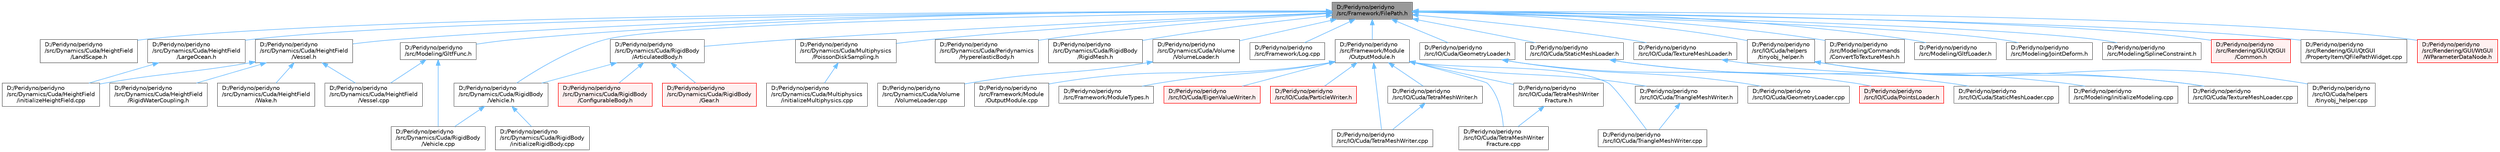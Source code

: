 digraph "D:/Peridyno/peridyno/src/Framework/FilePath.h"
{
 // LATEX_PDF_SIZE
  bgcolor="transparent";
  edge [fontname=Helvetica,fontsize=10,labelfontname=Helvetica,labelfontsize=10];
  node [fontname=Helvetica,fontsize=10,shape=box,height=0.2,width=0.4];
  Node1 [id="Node000001",label="D:/Peridyno/peridyno\l/src/Framework/FilePath.h",height=0.2,width=0.4,color="gray40", fillcolor="grey60", style="filled", fontcolor="black",tooltip=" "];
  Node1 -> Node2 [id="edge1_Node000001_Node000002",dir="back",color="steelblue1",style="solid",tooltip=" "];
  Node2 [id="Node000002",label="D:/Peridyno/peridyno\l/src/Dynamics/Cuda/HeightField\l/LandScape.h",height=0.2,width=0.4,color="grey40", fillcolor="white", style="filled",URL="$_land_scape_8h.html",tooltip=" "];
  Node1 -> Node3 [id="edge2_Node000001_Node000003",dir="back",color="steelblue1",style="solid",tooltip=" "];
  Node3 [id="Node000003",label="D:/Peridyno/peridyno\l/src/Dynamics/Cuda/HeightField\l/LargeOcean.h",height=0.2,width=0.4,color="grey40", fillcolor="white", style="filled",URL="$_large_ocean_8h.html",tooltip=" "];
  Node3 -> Node4 [id="edge3_Node000003_Node000004",dir="back",color="steelblue1",style="solid",tooltip=" "];
  Node4 [id="Node000004",label="D:/Peridyno/peridyno\l/src/Dynamics/Cuda/HeightField\l/initializeHeightField.cpp",height=0.2,width=0.4,color="grey40", fillcolor="white", style="filled",URL="$initialize_height_field_8cpp.html",tooltip=" "];
  Node1 -> Node5 [id="edge4_Node000001_Node000005",dir="back",color="steelblue1",style="solid",tooltip=" "];
  Node5 [id="Node000005",label="D:/Peridyno/peridyno\l/src/Dynamics/Cuda/HeightField\l/Vessel.h",height=0.2,width=0.4,color="grey40", fillcolor="white", style="filled",URL="$_vessel_8h.html",tooltip=" "];
  Node5 -> Node6 [id="edge5_Node000005_Node000006",dir="back",color="steelblue1",style="solid",tooltip=" "];
  Node6 [id="Node000006",label="D:/Peridyno/peridyno\l/src/Dynamics/Cuda/HeightField\l/RigidWaterCoupling.h",height=0.2,width=0.4,color="grey40", fillcolor="white", style="filled",URL="$_rigid_water_coupling_8h.html",tooltip=" "];
  Node5 -> Node7 [id="edge6_Node000005_Node000007",dir="back",color="steelblue1",style="solid",tooltip=" "];
  Node7 [id="Node000007",label="D:/Peridyno/peridyno\l/src/Dynamics/Cuda/HeightField\l/Vessel.cpp",height=0.2,width=0.4,color="grey40", fillcolor="white", style="filled",URL="$_vessel_8cpp.html",tooltip=" "];
  Node5 -> Node8 [id="edge7_Node000005_Node000008",dir="back",color="steelblue1",style="solid",tooltip=" "];
  Node8 [id="Node000008",label="D:/Peridyno/peridyno\l/src/Dynamics/Cuda/HeightField\l/Wake.h",height=0.2,width=0.4,color="grey40", fillcolor="white", style="filled",URL="$_wake_8h.html",tooltip=" "];
  Node5 -> Node4 [id="edge8_Node000005_Node000004",dir="back",color="steelblue1",style="solid",tooltip=" "];
  Node1 -> Node9 [id="edge9_Node000001_Node000009",dir="back",color="steelblue1",style="solid",tooltip=" "];
  Node9 [id="Node000009",label="D:/Peridyno/peridyno\l/src/Dynamics/Cuda/Multiphysics\l/PoissonDiskSampling.h",height=0.2,width=0.4,color="grey40", fillcolor="white", style="filled",URL="$_poisson_disk_sampling_8h.html",tooltip=" "];
  Node9 -> Node10 [id="edge10_Node000009_Node000010",dir="back",color="steelblue1",style="solid",tooltip=" "];
  Node10 [id="Node000010",label="D:/Peridyno/peridyno\l/src/Dynamics/Cuda/Multiphysics\l/initializeMultiphysics.cpp",height=0.2,width=0.4,color="grey40", fillcolor="white", style="filled",URL="$initialize_multiphysics_8cpp.html",tooltip=" "];
  Node1 -> Node11 [id="edge11_Node000001_Node000011",dir="back",color="steelblue1",style="solid",tooltip=" "];
  Node11 [id="Node000011",label="D:/Peridyno/peridyno\l/src/Dynamics/Cuda/Peridynamics\l/HyperelasticBody.h",height=0.2,width=0.4,color="grey40", fillcolor="white", style="filled",URL="$_hyperelastic_body_8h.html",tooltip=" "];
  Node1 -> Node12 [id="edge12_Node000001_Node000012",dir="back",color="steelblue1",style="solid",tooltip=" "];
  Node12 [id="Node000012",label="D:/Peridyno/peridyno\l/src/Dynamics/Cuda/RigidBody\l/ArticulatedBody.h",height=0.2,width=0.4,color="grey40", fillcolor="white", style="filled",URL="$_articulated_body_8h.html",tooltip=" "];
  Node12 -> Node13 [id="edge13_Node000012_Node000013",dir="back",color="steelblue1",style="solid",tooltip=" "];
  Node13 [id="Node000013",label="D:/Peridyno/peridyno\l/src/Dynamics/Cuda/RigidBody\l/ConfigurableBody.h",height=0.2,width=0.4,color="red", fillcolor="#FFF0F0", style="filled",URL="$_configurable_body_8h.html",tooltip=" "];
  Node12 -> Node15 [id="edge14_Node000012_Node000015",dir="back",color="steelblue1",style="solid",tooltip=" "];
  Node15 [id="Node000015",label="D:/Peridyno/peridyno\l/src/Dynamics/Cuda/RigidBody\l/Gear.h",height=0.2,width=0.4,color="red", fillcolor="#FFF0F0", style="filled",URL="$_gear_8h.html",tooltip=" "];
  Node12 -> Node17 [id="edge15_Node000012_Node000017",dir="back",color="steelblue1",style="solid",tooltip=" "];
  Node17 [id="Node000017",label="D:/Peridyno/peridyno\l/src/Dynamics/Cuda/RigidBody\l/Vehicle.h",height=0.2,width=0.4,color="grey40", fillcolor="white", style="filled",URL="$_vehicle_8h.html",tooltip=" "];
  Node17 -> Node18 [id="edge16_Node000017_Node000018",dir="back",color="steelblue1",style="solid",tooltip=" "];
  Node18 [id="Node000018",label="D:/Peridyno/peridyno\l/src/Dynamics/Cuda/RigidBody\l/Vehicle.cpp",height=0.2,width=0.4,color="grey40", fillcolor="white", style="filled",URL="$_vehicle_8cpp.html",tooltip=" "];
  Node17 -> Node19 [id="edge17_Node000017_Node000019",dir="back",color="steelblue1",style="solid",tooltip=" "];
  Node19 [id="Node000019",label="D:/Peridyno/peridyno\l/src/Dynamics/Cuda/RigidBody\l/initializeRigidBody.cpp",height=0.2,width=0.4,color="grey40", fillcolor="white", style="filled",URL="$initialize_rigid_body_8cpp.html",tooltip=" "];
  Node1 -> Node20 [id="edge18_Node000001_Node000020",dir="back",color="steelblue1",style="solid",tooltip=" "];
  Node20 [id="Node000020",label="D:/Peridyno/peridyno\l/src/Dynamics/Cuda/RigidBody\l/RigidMesh.h",height=0.2,width=0.4,color="grey40", fillcolor="white", style="filled",URL="$_rigid_mesh_8h.html",tooltip=" "];
  Node1 -> Node17 [id="edge19_Node000001_Node000017",dir="back",color="steelblue1",style="solid",tooltip=" "];
  Node1 -> Node21 [id="edge20_Node000001_Node000021",dir="back",color="steelblue1",style="solid",tooltip=" "];
  Node21 [id="Node000021",label="D:/Peridyno/peridyno\l/src/Dynamics/Cuda/Volume\l/VolumeLoader.h",height=0.2,width=0.4,color="grey40", fillcolor="white", style="filled",URL="$_volume_loader_8h.html",tooltip=" "];
  Node21 -> Node22 [id="edge21_Node000021_Node000022",dir="back",color="steelblue1",style="solid",tooltip=" "];
  Node22 [id="Node000022",label="D:/Peridyno/peridyno\l/src/Dynamics/Cuda/Volume\l/VolumeLoader.cpp",height=0.2,width=0.4,color="grey40", fillcolor="white", style="filled",URL="$_volume_loader_8cpp.html",tooltip=" "];
  Node1 -> Node23 [id="edge22_Node000001_Node000023",dir="back",color="steelblue1",style="solid",tooltip=" "];
  Node23 [id="Node000023",label="D:/Peridyno/peridyno\l/src/Framework/Log.cpp",height=0.2,width=0.4,color="grey40", fillcolor="white", style="filled",URL="$_log_8cpp.html",tooltip=" "];
  Node1 -> Node24 [id="edge23_Node000001_Node000024",dir="back",color="steelblue1",style="solid",tooltip=" "];
  Node24 [id="Node000024",label="D:/Peridyno/peridyno\l/src/Framework/Module\l/OutputModule.h",height=0.2,width=0.4,color="grey40", fillcolor="white", style="filled",URL="$_output_module_8h.html",tooltip=" "];
  Node24 -> Node25 [id="edge24_Node000024_Node000025",dir="back",color="steelblue1",style="solid",tooltip=" "];
  Node25 [id="Node000025",label="D:/Peridyno/peridyno\l/src/Framework/Module\l/OutputModule.cpp",height=0.2,width=0.4,color="grey40", fillcolor="white", style="filled",URL="$_output_module_8cpp.html",tooltip=" "];
  Node24 -> Node26 [id="edge25_Node000024_Node000026",dir="back",color="steelblue1",style="solid",tooltip=" "];
  Node26 [id="Node000026",label="D:/Peridyno/peridyno\l/src/Framework/ModuleTypes.h",height=0.2,width=0.4,color="grey40", fillcolor="white", style="filled",URL="$_module_types_8h.html",tooltip=" "];
  Node24 -> Node27 [id="edge26_Node000024_Node000027",dir="back",color="steelblue1",style="solid",tooltip=" "];
  Node27 [id="Node000027",label="D:/Peridyno/peridyno\l/src/IO/Cuda/EigenValueWriter.h",height=0.2,width=0.4,color="red", fillcolor="#FFF0F0", style="filled",URL="$_eigen_value_writer_8h.html",tooltip=" "];
  Node24 -> Node29 [id="edge27_Node000024_Node000029",dir="back",color="steelblue1",style="solid",tooltip=" "];
  Node29 [id="Node000029",label="D:/Peridyno/peridyno\l/src/IO/Cuda/ParticleWriter.h",height=0.2,width=0.4,color="red", fillcolor="#FFF0F0", style="filled",URL="$_particle_writer_8h.html",tooltip=" "];
  Node24 -> Node31 [id="edge28_Node000024_Node000031",dir="back",color="steelblue1",style="solid",tooltip=" "];
  Node31 [id="Node000031",label="D:/Peridyno/peridyno\l/src/IO/Cuda/TetraMeshWriter.cpp",height=0.2,width=0.4,color="grey40", fillcolor="white", style="filled",URL="$_tetra_mesh_writer_8cpp.html",tooltip=" "];
  Node24 -> Node32 [id="edge29_Node000024_Node000032",dir="back",color="steelblue1",style="solid",tooltip=" "];
  Node32 [id="Node000032",label="D:/Peridyno/peridyno\l/src/IO/Cuda/TetraMeshWriter.h",height=0.2,width=0.4,color="grey40", fillcolor="white", style="filled",URL="$_tetra_mesh_writer_8h.html",tooltip=" "];
  Node32 -> Node31 [id="edge30_Node000032_Node000031",dir="back",color="steelblue1",style="solid",tooltip=" "];
  Node24 -> Node33 [id="edge31_Node000024_Node000033",dir="back",color="steelblue1",style="solid",tooltip=" "];
  Node33 [id="Node000033",label="D:/Peridyno/peridyno\l/src/IO/Cuda/TetraMeshWriter\lFracture.cpp",height=0.2,width=0.4,color="grey40", fillcolor="white", style="filled",URL="$_tetra_mesh_writer_fracture_8cpp.html",tooltip=" "];
  Node24 -> Node34 [id="edge32_Node000024_Node000034",dir="back",color="steelblue1",style="solid",tooltip=" "];
  Node34 [id="Node000034",label="D:/Peridyno/peridyno\l/src/IO/Cuda/TetraMeshWriter\lFracture.h",height=0.2,width=0.4,color="grey40", fillcolor="white", style="filled",URL="$_tetra_mesh_writer_fracture_8h.html",tooltip=" "];
  Node34 -> Node33 [id="edge33_Node000034_Node000033",dir="back",color="steelblue1",style="solid",tooltip=" "];
  Node24 -> Node35 [id="edge34_Node000024_Node000035",dir="back",color="steelblue1",style="solid",tooltip=" "];
  Node35 [id="Node000035",label="D:/Peridyno/peridyno\l/src/IO/Cuda/TriangleMeshWriter.cpp",height=0.2,width=0.4,color="grey40", fillcolor="white", style="filled",URL="$_triangle_mesh_writer_8cpp.html",tooltip=" "];
  Node24 -> Node36 [id="edge35_Node000024_Node000036",dir="back",color="steelblue1",style="solid",tooltip=" "];
  Node36 [id="Node000036",label="D:/Peridyno/peridyno\l/src/IO/Cuda/TriangleMeshWriter.h",height=0.2,width=0.4,color="grey40", fillcolor="white", style="filled",URL="$_triangle_mesh_writer_8h.html",tooltip=" "];
  Node36 -> Node35 [id="edge36_Node000036_Node000035",dir="back",color="steelblue1",style="solid",tooltip=" "];
  Node1 -> Node37 [id="edge37_Node000001_Node000037",dir="back",color="steelblue1",style="solid",tooltip=" "];
  Node37 [id="Node000037",label="D:/Peridyno/peridyno\l/src/IO/Cuda/GeometryLoader.h",height=0.2,width=0.4,color="grey40", fillcolor="white", style="filled",URL="$_geometry_loader_8h.html",tooltip=" "];
  Node37 -> Node38 [id="edge38_Node000037_Node000038",dir="back",color="steelblue1",style="solid",tooltip=" "];
  Node38 [id="Node000038",label="D:/Peridyno/peridyno\l/src/IO/Cuda/GeometryLoader.cpp",height=0.2,width=0.4,color="grey40", fillcolor="white", style="filled",URL="$_geometry_loader_8cpp.html",tooltip=" "];
  Node37 -> Node39 [id="edge39_Node000037_Node000039",dir="back",color="steelblue1",style="solid",tooltip=" "];
  Node39 [id="Node000039",label="D:/Peridyno/peridyno\l/src/IO/Cuda/PointsLoader.h",height=0.2,width=0.4,color="red", fillcolor="#FFF0F0", style="filled",URL="$_points_loader_8h.html",tooltip=" "];
  Node1 -> Node42 [id="edge40_Node000001_Node000042",dir="back",color="steelblue1",style="solid",tooltip=" "];
  Node42 [id="Node000042",label="D:/Peridyno/peridyno\l/src/IO/Cuda/StaticMeshLoader.h",height=0.2,width=0.4,color="grey40", fillcolor="white", style="filled",URL="$_static_mesh_loader_8h.html",tooltip=" "];
  Node42 -> Node43 [id="edge41_Node000042_Node000043",dir="back",color="steelblue1",style="solid",tooltip=" "];
  Node43 [id="Node000043",label="D:/Peridyno/peridyno\l/src/IO/Cuda/StaticMeshLoader.cpp",height=0.2,width=0.4,color="grey40", fillcolor="white", style="filled",URL="$_static_mesh_loader_8cpp.html",tooltip=" "];
  Node42 -> Node44 [id="edge42_Node000042_Node000044",dir="back",color="steelblue1",style="solid",tooltip=" "];
  Node44 [id="Node000044",label="D:/Peridyno/peridyno\l/src/Modeling/initializeModeling.cpp",height=0.2,width=0.4,color="grey40", fillcolor="white", style="filled",URL="$initialize_modeling_8cpp.html",tooltip=" "];
  Node1 -> Node45 [id="edge43_Node000001_Node000045",dir="back",color="steelblue1",style="solid",tooltip=" "];
  Node45 [id="Node000045",label="D:/Peridyno/peridyno\l/src/IO/Cuda/TextureMeshLoader.h",height=0.2,width=0.4,color="grey40", fillcolor="white", style="filled",URL="$_texture_mesh_loader_8h.html",tooltip=" "];
  Node45 -> Node46 [id="edge44_Node000045_Node000046",dir="back",color="steelblue1",style="solid",tooltip=" "];
  Node46 [id="Node000046",label="D:/Peridyno/peridyno\l/src/IO/Cuda/TextureMeshLoader.cpp",height=0.2,width=0.4,color="grey40", fillcolor="white", style="filled",URL="$_texture_mesh_loader_8cpp.html",tooltip=" "];
  Node1 -> Node47 [id="edge45_Node000001_Node000047",dir="back",color="steelblue1",style="solid",tooltip=" "];
  Node47 [id="Node000047",label="D:/Peridyno/peridyno\l/src/IO/Cuda/helpers\l/tinyobj_helper.h",height=0.2,width=0.4,color="grey40", fillcolor="white", style="filled",URL="$tinyobj__helper_8h.html",tooltip=" "];
  Node47 -> Node46 [id="edge46_Node000047_Node000046",dir="back",color="steelblue1",style="solid",tooltip=" "];
  Node47 -> Node48 [id="edge47_Node000047_Node000048",dir="back",color="steelblue1",style="solid",tooltip=" "];
  Node48 [id="Node000048",label="D:/Peridyno/peridyno\l/src/IO/Cuda/helpers\l/tinyobj_helper.cpp",height=0.2,width=0.4,color="grey40", fillcolor="white", style="filled",URL="$tinyobj__helper_8cpp.html",tooltip=" "];
  Node1 -> Node49 [id="edge48_Node000001_Node000049",dir="back",color="steelblue1",style="solid",tooltip=" "];
  Node49 [id="Node000049",label="D:/Peridyno/peridyno\l/src/Modeling/Commands\l/ConvertToTextureMesh.h",height=0.2,width=0.4,color="grey40", fillcolor="white", style="filled",URL="$_convert_to_texture_mesh_8h.html",tooltip=" "];
  Node1 -> Node50 [id="edge49_Node000001_Node000050",dir="back",color="steelblue1",style="solid",tooltip=" "];
  Node50 [id="Node000050",label="D:/Peridyno/peridyno\l/src/Modeling/GltfFunc.h",height=0.2,width=0.4,color="grey40", fillcolor="white", style="filled",URL="$_gltf_func_8h.html",tooltip=" "];
  Node50 -> Node7 [id="edge50_Node000050_Node000007",dir="back",color="steelblue1",style="solid",tooltip=" "];
  Node50 -> Node18 [id="edge51_Node000050_Node000018",dir="back",color="steelblue1",style="solid",tooltip=" "];
  Node1 -> Node51 [id="edge52_Node000001_Node000051",dir="back",color="steelblue1",style="solid",tooltip=" "];
  Node51 [id="Node000051",label="D:/Peridyno/peridyno\l/src/Modeling/GltfLoader.h",height=0.2,width=0.4,color="grey40", fillcolor="white", style="filled",URL="$_gltf_loader_8h.html",tooltip=" "];
  Node1 -> Node52 [id="edge53_Node000001_Node000052",dir="back",color="steelblue1",style="solid",tooltip=" "];
  Node52 [id="Node000052",label="D:/Peridyno/peridyno\l/src/Modeling/JointDeform.h",height=0.2,width=0.4,color="grey40", fillcolor="white", style="filled",URL="$_joint_deform_8h.html",tooltip=" "];
  Node1 -> Node53 [id="edge54_Node000001_Node000053",dir="back",color="steelblue1",style="solid",tooltip=" "];
  Node53 [id="Node000053",label="D:/Peridyno/peridyno\l/src/Modeling/SplineConstraint.h",height=0.2,width=0.4,color="grey40", fillcolor="white", style="filled",URL="$_spline_constraint_8h.html",tooltip=" "];
  Node1 -> Node54 [id="edge55_Node000001_Node000054",dir="back",color="steelblue1",style="solid",tooltip=" "];
  Node54 [id="Node000054",label="D:/Peridyno/peridyno\l/src/Rendering/GUI/QtGUI\l/Common.h",height=0.2,width=0.4,color="red", fillcolor="#FFF0F0", style="filled",URL="$_common_8h.html",tooltip=" "];
  Node1 -> Node71 [id="edge56_Node000001_Node000071",dir="back",color="steelblue1",style="solid",tooltip=" "];
  Node71 [id="Node000071",label="D:/Peridyno/peridyno\l/src/Rendering/GUI/QtGUI\l/PropertyItem/QFilePathWidget.cpp",height=0.2,width=0.4,color="grey40", fillcolor="white", style="filled",URL="$_q_file_path_widget_8cpp.html",tooltip=" "];
  Node1 -> Node104 [id="edge57_Node000001_Node000104",dir="back",color="steelblue1",style="solid",tooltip=" "];
  Node104 [id="Node000104",label="D:/Peridyno/peridyno\l/src/Rendering/GUI/WtGUI\l/WParameterDataNode.h",height=0.2,width=0.4,color="red", fillcolor="#FFF0F0", style="filled",URL="$_w_parameter_data_node_8h.html",tooltip=" "];
}
